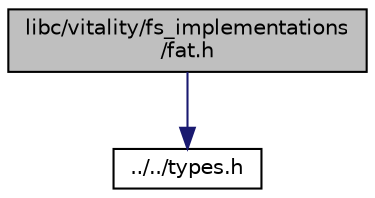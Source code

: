 digraph "libc/vitality/fs_implementations/fat.h"
{
  edge [fontname="Helvetica",fontsize="10",labelfontname="Helvetica",labelfontsize="10"];
  node [fontname="Helvetica",fontsize="10",shape=record];
  Node0 [label="libc/vitality/fs_implementations\l/fat.h",height=0.2,width=0.4,color="black", fillcolor="grey75", style="filled", fontcolor="black"];
  Node0 -> Node1 [color="midnightblue",fontsize="10",style="solid"];
  Node1 [label="../../types.h",height=0.2,width=0.4,color="black", fillcolor="white", style="filled",URL="$a00134.html"];
}
